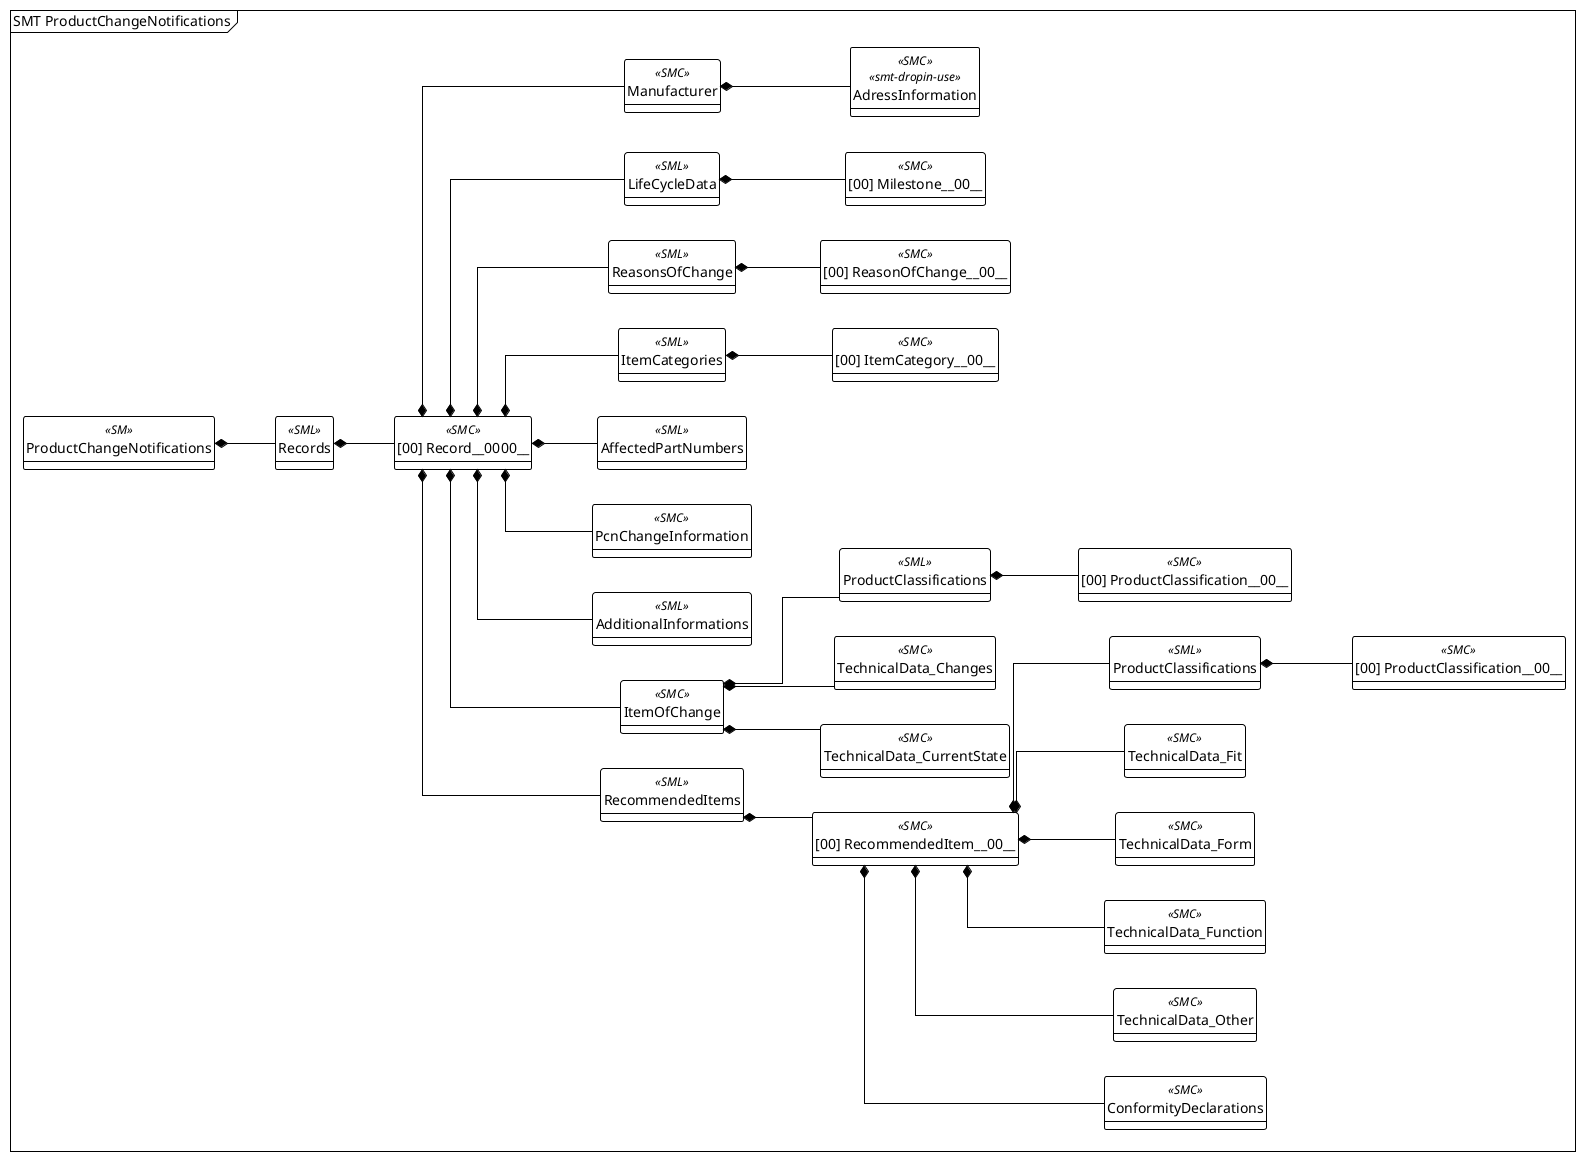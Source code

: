 @startuml
!theme plain
left to right direction
hide class circle
hide class methods
skinparam classAttributeIconSize 0
' skinparam linetype polyline
skinparam linetype ortho

mainframe SMT ProductChangeNotifications

class "ProductChangeNotifications" as ID00000001 <<SM>> {
}

class "Records" as ID00000002 <<SML>> {
}

class "[00] Record__0000__" as ID00000003 <<SMC>> {
}

class "Manufacturer" as ID00000004 <<SMC>> {
}

class "AdressInformation" as ID00000005 <<SMC>> <<smt-dropin-use>> {
}

class "LifeCycleData" as ID00000006 <<SML>> {
}

class "[00] Milestone__00__" as ID00000007 <<SMC>> {
}

class "ReasonsOfChange" as ID00000008 <<SML>> {
}

class "[00] ReasonOfChange__00__" as ID00000009 <<SMC>> {
}

class "ItemCategories" as ID0000000A <<SML>> {
}

class "[00] ItemCategory__00__" as ID0000000B <<SMC>> {
}

class "AffectedPartNumbers" as ID0000000C <<SML>> {
}

class "PcnChangeInformation" as ID0000000D <<SMC>> {
}

class "AdditionalInformations" as ID0000000E <<SML>> {
}

class "ItemOfChange" as ID0000000F <<SMC>> {
}

class "ProductClassifications" as ID00000010 <<SML>> {
}

class "[00] ProductClassification__00__" as ID00000011 <<SMC>> {
}

class "TechnicalData_Changes" as ID00000012 <<SMC>> {
}

class "TechnicalData_CurrentState" as ID00000013 <<SMC>> {
}

class "RecommendedItems" as ID00000014 <<SML>> {
}

class "[00] RecommendedItem__00__" as ID00000015 <<SMC>> {
}

class "ProductClassifications" as ID00000016 <<SML>> {
}

class "[00] ProductClassification__00__" as ID00000017 <<SMC>> {
}

class "TechnicalData_Fit" as ID00000018 <<SMC>> {
}

class "TechnicalData_Form" as ID00000019 <<SMC>> {
}

class "TechnicalData_Function" as ID0000001A <<SMC>> {
}

class "TechnicalData_Other" as ID0000001B <<SMC>> {
}

class "ConformityDeclarations" as ID0000001C <<SMC>> {
}

ID00000004 *--  ID00000005 : ""
ID00000003 *--  ID00000004 : ""
ID00000006 *--  ID00000007 : ""
ID00000003 *--  ID00000006 : ""
ID00000008 *--  ID00000009 : ""
ID00000003 *--  ID00000008 : ""
ID0000000A *--  ID0000000B : ""
ID00000003 *--  ID0000000A : ""
ID00000003 *--  ID0000000C : ""
ID00000003 *--  ID0000000D : ""
ID00000003 *--  ID0000000E : ""
ID00000010 *--  ID00000011 : ""
ID0000000F *--  ID00000010 : ""
ID0000000F *--  ID00000012 : ""
ID0000000F *--  ID00000013 : ""
ID00000003 *--  ID0000000F : ""
ID00000016 *--  ID00000017 : ""
ID00000015 *--  ID00000016 : ""
ID00000015 *--  ID00000018 : ""
ID00000015 *--  ID00000019 : ""
ID00000015 *--  ID0000001A : ""
ID00000015 *--  ID0000001B : ""
ID00000015 *--  ID0000001C : ""
ID00000014 *--  ID00000015 : ""
ID00000003 *--  ID00000014 : ""
ID00000002 *--  ID00000003 : ""
ID00000001 *--  ID00000002 : ""
@enduml

